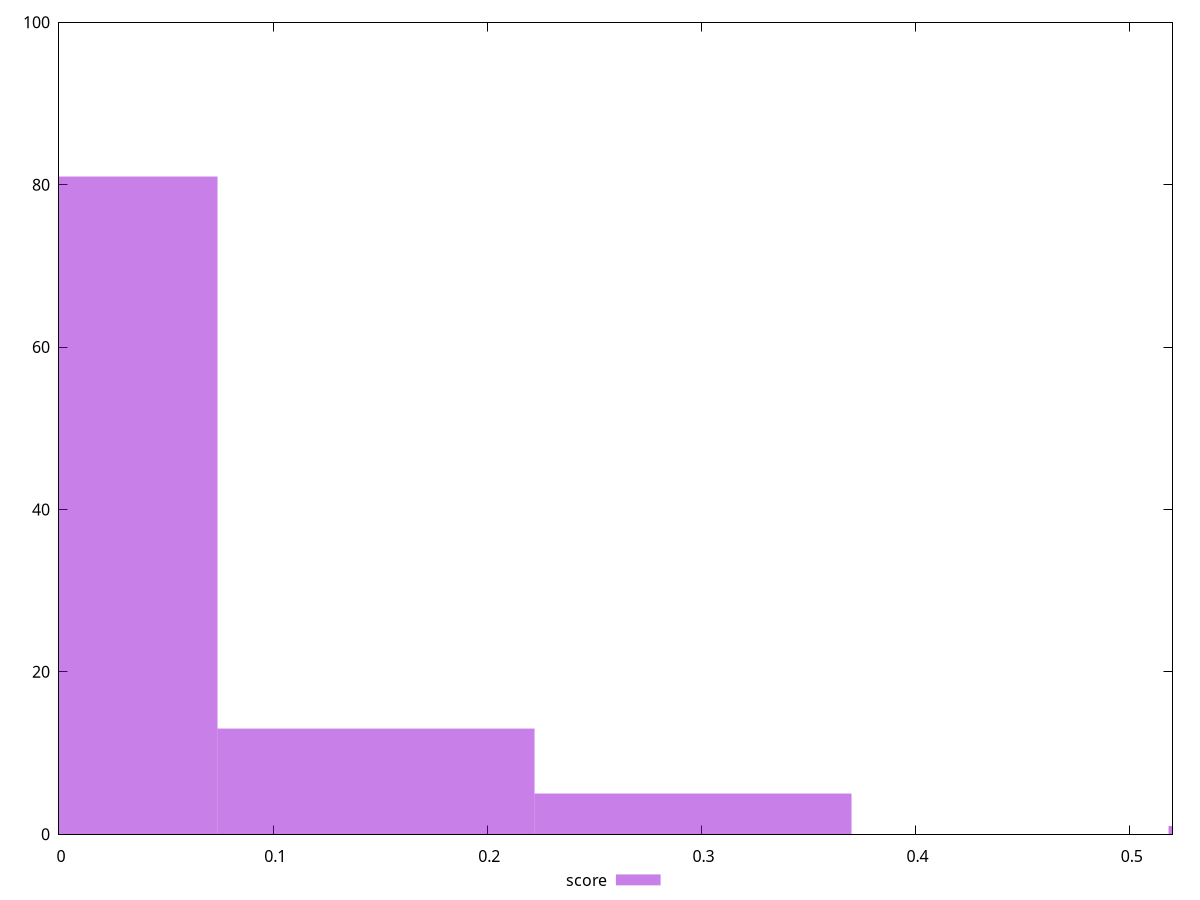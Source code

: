 reset

$score <<EOF
0 81
0.14804314094083806 13
0.2960862818816761 5
0.5921725637633523 1
EOF

set key outside below
set boxwidth 0.14804314094083806
set xrange [0:0.52]
set yrange [0:100]
set trange [0:100]
set style fill transparent solid 0.5 noborder
set terminal svg size 640, 490 enhanced background rgb 'white'
set output "reports/report_00027_2021-02-24T12-40-31.850Z/estimated-input-latency/samples/music/score/histogram.svg"

plot $score title "score" with boxes

reset
